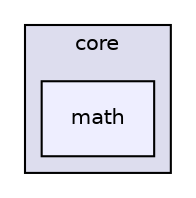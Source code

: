 digraph "C:/github/FBXpythonSDK201701/FBXpythonSDK201701/2017.1/include/fbxsdk/core/math" {
  compound=true
  node [ fontsize="10", fontname="Helvetica"];
  edge [ labelfontsize="10", labelfontname="Helvetica"];
  subgraph clusterdir_dc5f68bdde303aff54e2a4c8ef8e1df0 {
    graph [ bgcolor="#ddddee", pencolor="black", label="core" fontname="Helvetica", fontsize="10", URL="dir_dc5f68bdde303aff54e2a4c8ef8e1df0.html"]
  dir_33e76563ef3553da6d8af20334f06d0b [shape=box, label="math", style="filled", fillcolor="#eeeeff", pencolor="black", URL="dir_33e76563ef3553da6d8af20334f06d0b.html"];
  }
}
